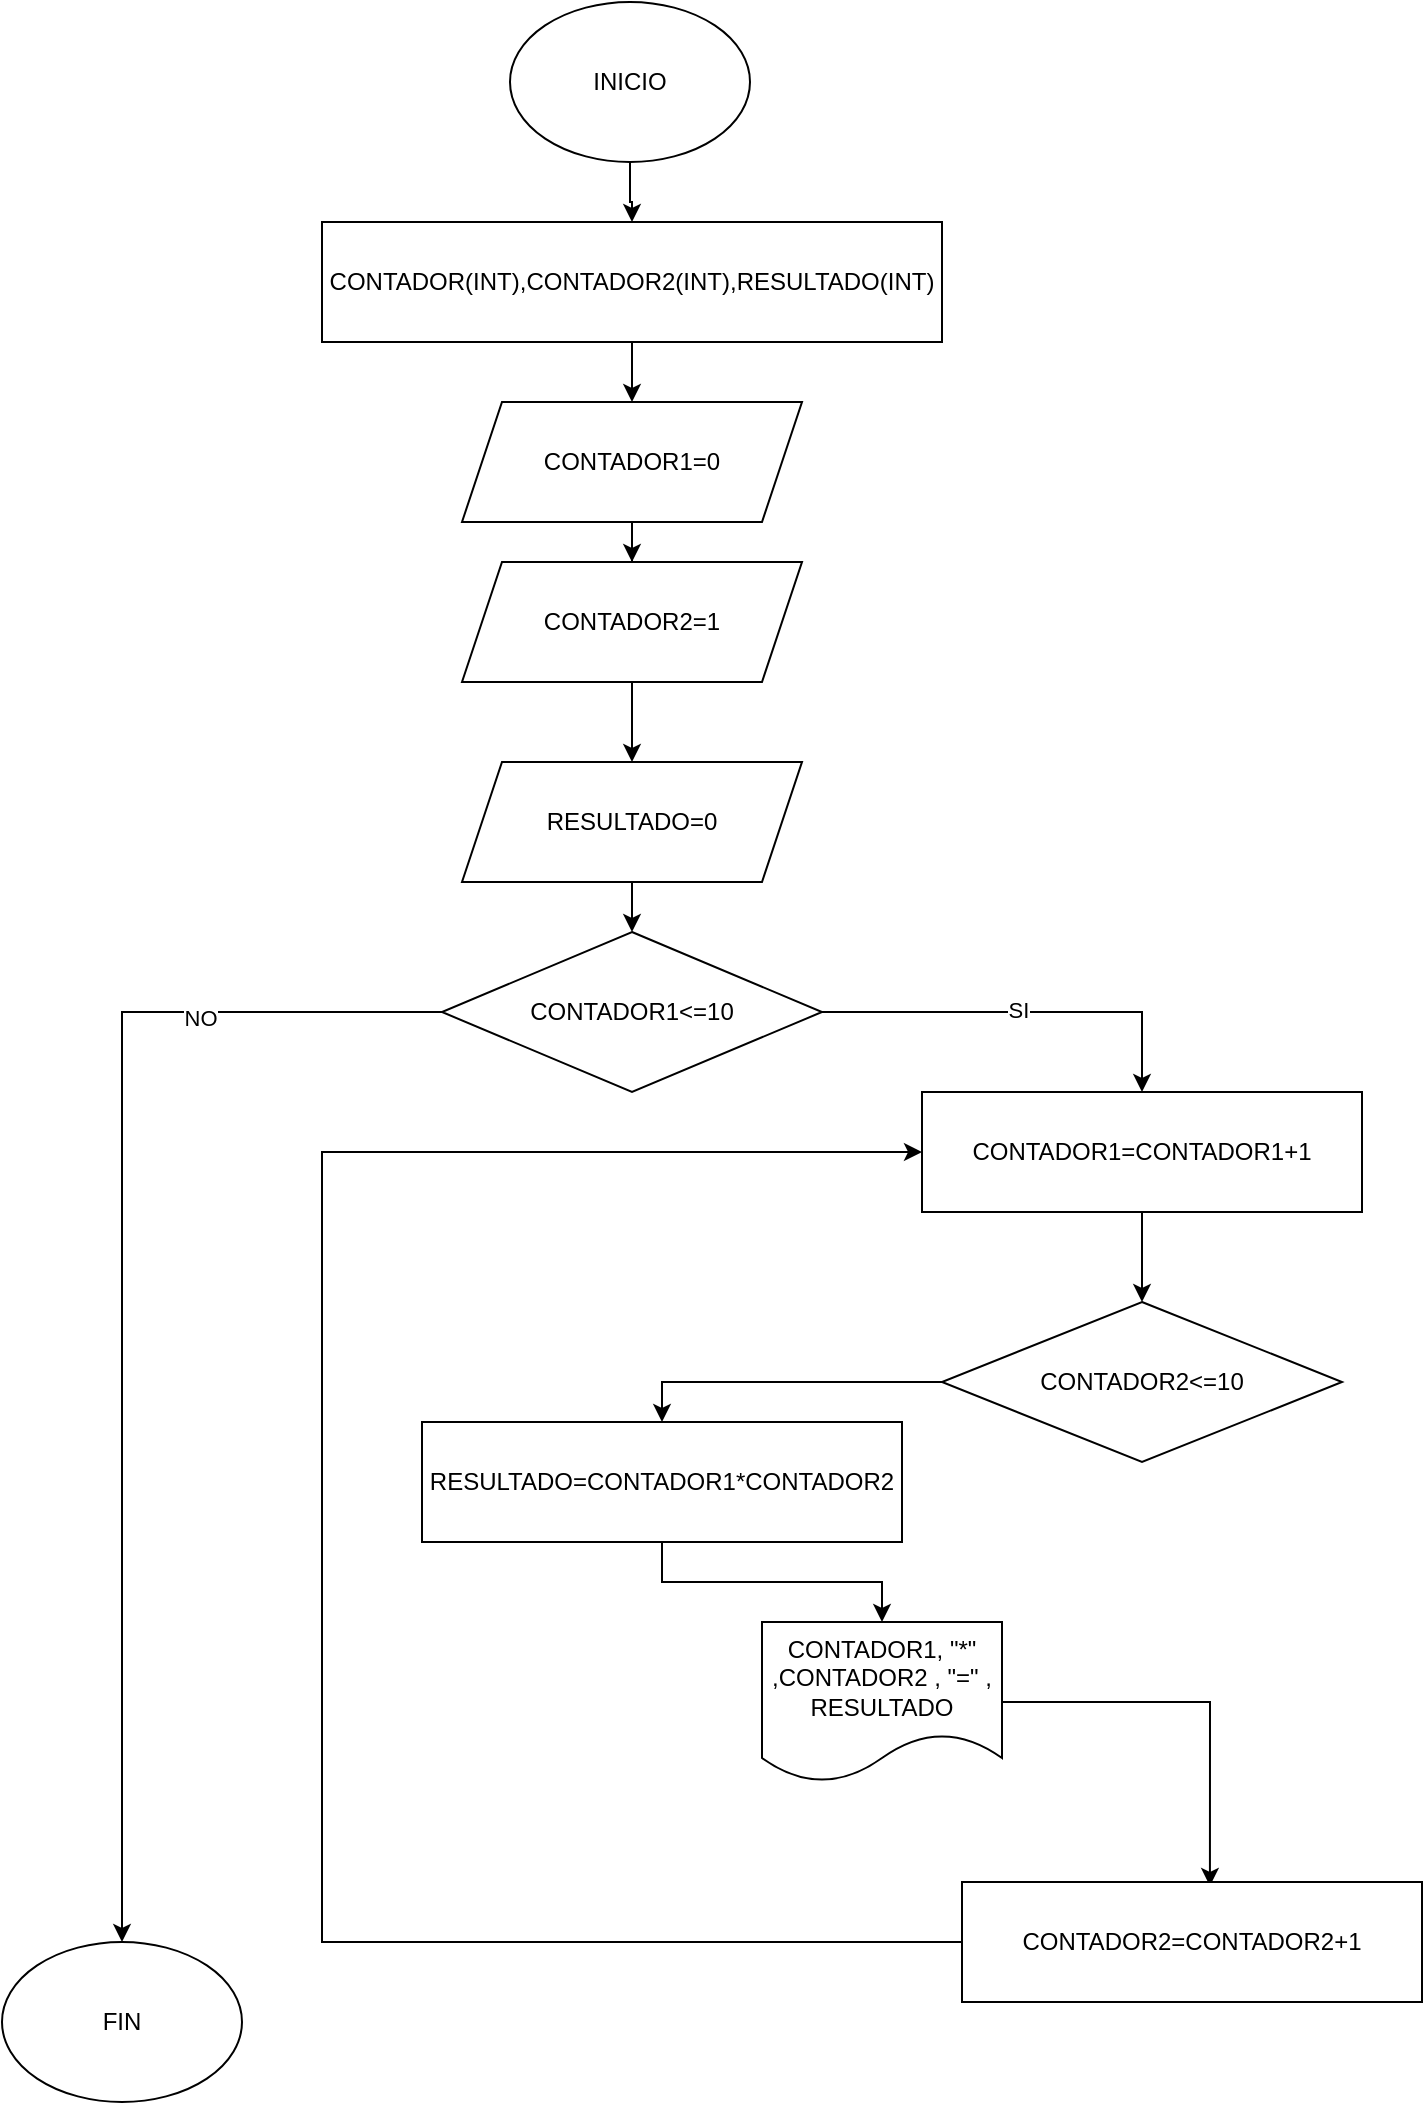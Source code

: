 <mxfile version="20.2.7" type="github"><diagram id="ZF3596JI4hbn8FRQlpe7" name="Página-1"><mxGraphModel dx="702" dy="793" grid="1" gridSize="10" guides="1" tooltips="1" connect="1" arrows="1" fold="1" page="1" pageScale="1" pageWidth="827" pageHeight="1169" math="0" shadow="0"><root><mxCell id="0"/><mxCell id="1" parent="0"/><mxCell id="5f6zOauFUZQtiXy1Y9N2-3" style="edgeStyle=orthogonalEdgeStyle;rounded=0;orthogonalLoop=1;jettySize=auto;html=1;entryX=0.5;entryY=0;entryDx=0;entryDy=0;" edge="1" parent="1" source="5f6zOauFUZQtiXy1Y9N2-1" target="5f6zOauFUZQtiXy1Y9N2-2"><mxGeometry relative="1" as="geometry"/></mxCell><mxCell id="5f6zOauFUZQtiXy1Y9N2-1" value="INICIO" style="ellipse;whiteSpace=wrap;html=1;" vertex="1" parent="1"><mxGeometry x="354" y="40" width="120" height="80" as="geometry"/></mxCell><mxCell id="5f6zOauFUZQtiXy1Y9N2-5" style="edgeStyle=orthogonalEdgeStyle;rounded=0;orthogonalLoop=1;jettySize=auto;html=1;" edge="1" parent="1" source="5f6zOauFUZQtiXy1Y9N2-2" target="5f6zOauFUZQtiXy1Y9N2-4"><mxGeometry relative="1" as="geometry"/></mxCell><mxCell id="5f6zOauFUZQtiXy1Y9N2-2" value="CONTADOR(INT),CONTADOR2(INT),RESULTADO(INT)" style="rounded=0;whiteSpace=wrap;html=1;" vertex="1" parent="1"><mxGeometry x="260" y="150" width="310" height="60" as="geometry"/></mxCell><mxCell id="5f6zOauFUZQtiXy1Y9N2-8" style="edgeStyle=orthogonalEdgeStyle;rounded=0;orthogonalLoop=1;jettySize=auto;html=1;entryX=0.5;entryY=0;entryDx=0;entryDy=0;" edge="1" parent="1" source="5f6zOauFUZQtiXy1Y9N2-4" target="5f6zOauFUZQtiXy1Y9N2-6"><mxGeometry relative="1" as="geometry"/></mxCell><mxCell id="5f6zOauFUZQtiXy1Y9N2-4" value="CONTADOR1=0" style="shape=parallelogram;perimeter=parallelogramPerimeter;whiteSpace=wrap;html=1;fixedSize=1;" vertex="1" parent="1"><mxGeometry x="330" y="240" width="170" height="60" as="geometry"/></mxCell><mxCell id="5f6zOauFUZQtiXy1Y9N2-9" style="edgeStyle=orthogonalEdgeStyle;rounded=0;orthogonalLoop=1;jettySize=auto;html=1;entryX=0.5;entryY=0;entryDx=0;entryDy=0;" edge="1" parent="1" source="5f6zOauFUZQtiXy1Y9N2-6" target="5f6zOauFUZQtiXy1Y9N2-7"><mxGeometry relative="1" as="geometry"/></mxCell><mxCell id="5f6zOauFUZQtiXy1Y9N2-6" value="CONTADOR2=1" style="shape=parallelogram;perimeter=parallelogramPerimeter;whiteSpace=wrap;html=1;fixedSize=1;" vertex="1" parent="1"><mxGeometry x="330" y="320" width="170" height="60" as="geometry"/></mxCell><mxCell id="5f6zOauFUZQtiXy1Y9N2-11" style="edgeStyle=orthogonalEdgeStyle;rounded=0;orthogonalLoop=1;jettySize=auto;html=1;entryX=0.5;entryY=0;entryDx=0;entryDy=0;" edge="1" parent="1" source="5f6zOauFUZQtiXy1Y9N2-7" target="5f6zOauFUZQtiXy1Y9N2-10"><mxGeometry relative="1" as="geometry"/></mxCell><mxCell id="5f6zOauFUZQtiXy1Y9N2-7" value="RESULTADO=0" style="shape=parallelogram;perimeter=parallelogramPerimeter;whiteSpace=wrap;html=1;fixedSize=1;" vertex="1" parent="1"><mxGeometry x="330" y="420" width="170" height="60" as="geometry"/></mxCell><mxCell id="5f6zOauFUZQtiXy1Y9N2-13" style="edgeStyle=orthogonalEdgeStyle;rounded=0;orthogonalLoop=1;jettySize=auto;html=1;entryX=0.5;entryY=0;entryDx=0;entryDy=0;" edge="1" parent="1" source="5f6zOauFUZQtiXy1Y9N2-10" target="5f6zOauFUZQtiXy1Y9N2-12"><mxGeometry relative="1" as="geometry"/></mxCell><mxCell id="5f6zOauFUZQtiXy1Y9N2-16" value="SI" style="edgeLabel;html=1;align=center;verticalAlign=middle;resizable=0;points=[];" vertex="1" connectable="0" parent="5f6zOauFUZQtiXy1Y9N2-13"><mxGeometry x="-0.02" y="1" relative="1" as="geometry"><mxPoint as="offset"/></mxGeometry></mxCell><mxCell id="5f6zOauFUZQtiXy1Y9N2-25" style="edgeStyle=orthogonalEdgeStyle;rounded=0;orthogonalLoop=1;jettySize=auto;html=1;entryX=0.5;entryY=0;entryDx=0;entryDy=0;" edge="1" parent="1" source="5f6zOauFUZQtiXy1Y9N2-10" target="5f6zOauFUZQtiXy1Y9N2-23"><mxGeometry relative="1" as="geometry"/></mxCell><mxCell id="5f6zOauFUZQtiXy1Y9N2-26" value="NO" style="edgeLabel;html=1;align=center;verticalAlign=middle;resizable=0;points=[];" vertex="1" connectable="0" parent="5f6zOauFUZQtiXy1Y9N2-25"><mxGeometry x="-0.613" y="3" relative="1" as="geometry"><mxPoint as="offset"/></mxGeometry></mxCell><mxCell id="5f6zOauFUZQtiXy1Y9N2-10" value="CONTADOR1&amp;lt;=10" style="rhombus;whiteSpace=wrap;html=1;" vertex="1" parent="1"><mxGeometry x="320" y="505" width="190" height="80" as="geometry"/></mxCell><mxCell id="5f6zOauFUZQtiXy1Y9N2-15" style="edgeStyle=orthogonalEdgeStyle;rounded=0;orthogonalLoop=1;jettySize=auto;html=1;entryX=0.5;entryY=0;entryDx=0;entryDy=0;" edge="1" parent="1" source="5f6zOauFUZQtiXy1Y9N2-12" target="5f6zOauFUZQtiXy1Y9N2-14"><mxGeometry relative="1" as="geometry"/></mxCell><mxCell id="5f6zOauFUZQtiXy1Y9N2-12" value="CONTADOR1=CONTADOR1+1" style="rounded=0;whiteSpace=wrap;html=1;" vertex="1" parent="1"><mxGeometry x="560" y="585" width="220" height="60" as="geometry"/></mxCell><mxCell id="5f6zOauFUZQtiXy1Y9N2-18" style="edgeStyle=orthogonalEdgeStyle;rounded=0;orthogonalLoop=1;jettySize=auto;html=1;entryX=0.5;entryY=0;entryDx=0;entryDy=0;" edge="1" parent="1" source="5f6zOauFUZQtiXy1Y9N2-14" target="5f6zOauFUZQtiXy1Y9N2-17"><mxGeometry relative="1" as="geometry"/></mxCell><mxCell id="5f6zOauFUZQtiXy1Y9N2-14" value="CONTADOR2&amp;lt;=10" style="rhombus;whiteSpace=wrap;html=1;" vertex="1" parent="1"><mxGeometry x="570" y="690" width="200" height="80" as="geometry"/></mxCell><mxCell id="5f6zOauFUZQtiXy1Y9N2-20" style="edgeStyle=orthogonalEdgeStyle;rounded=0;orthogonalLoop=1;jettySize=auto;html=1;entryX=0.5;entryY=0;entryDx=0;entryDy=0;" edge="1" parent="1" source="5f6zOauFUZQtiXy1Y9N2-17" target="5f6zOauFUZQtiXy1Y9N2-19"><mxGeometry relative="1" as="geometry"/></mxCell><mxCell id="5f6zOauFUZQtiXy1Y9N2-17" value="RESULTADO=CONTADOR1*CONTADOR2" style="rounded=0;whiteSpace=wrap;html=1;" vertex="1" parent="1"><mxGeometry x="310" y="750" width="240" height="60" as="geometry"/></mxCell><mxCell id="5f6zOauFUZQtiXy1Y9N2-22" style="edgeStyle=orthogonalEdgeStyle;rounded=0;orthogonalLoop=1;jettySize=auto;html=1;entryX=0.539;entryY=0.033;entryDx=0;entryDy=0;entryPerimeter=0;exitX=1;exitY=0.5;exitDx=0;exitDy=0;" edge="1" parent="1" source="5f6zOauFUZQtiXy1Y9N2-19" target="5f6zOauFUZQtiXy1Y9N2-21"><mxGeometry relative="1" as="geometry"/></mxCell><mxCell id="5f6zOauFUZQtiXy1Y9N2-19" value="CONTADOR1, &quot;*&quot; ,CONTADOR2 , &quot;=&quot; , RESULTADO" style="shape=document;whiteSpace=wrap;html=1;boundedLbl=1;" vertex="1" parent="1"><mxGeometry x="480" y="850" width="120" height="80" as="geometry"/></mxCell><mxCell id="5f6zOauFUZQtiXy1Y9N2-24" style="edgeStyle=orthogonalEdgeStyle;rounded=0;orthogonalLoop=1;jettySize=auto;html=1;entryX=0;entryY=0.5;entryDx=0;entryDy=0;" edge="1" parent="1" source="5f6zOauFUZQtiXy1Y9N2-21" target="5f6zOauFUZQtiXy1Y9N2-12"><mxGeometry relative="1" as="geometry"><Array as="points"><mxPoint x="260" y="1010"/><mxPoint x="260" y="615"/></Array></mxGeometry></mxCell><mxCell id="5f6zOauFUZQtiXy1Y9N2-21" value="CONTADOR2=CONTADOR2+1" style="rounded=0;whiteSpace=wrap;html=1;" vertex="1" parent="1"><mxGeometry x="580" y="980" width="230" height="60" as="geometry"/></mxCell><mxCell id="5f6zOauFUZQtiXy1Y9N2-23" value="FIN" style="ellipse;whiteSpace=wrap;html=1;" vertex="1" parent="1"><mxGeometry x="100" y="1010" width="120" height="80" as="geometry"/></mxCell></root></mxGraphModel></diagram></mxfile>